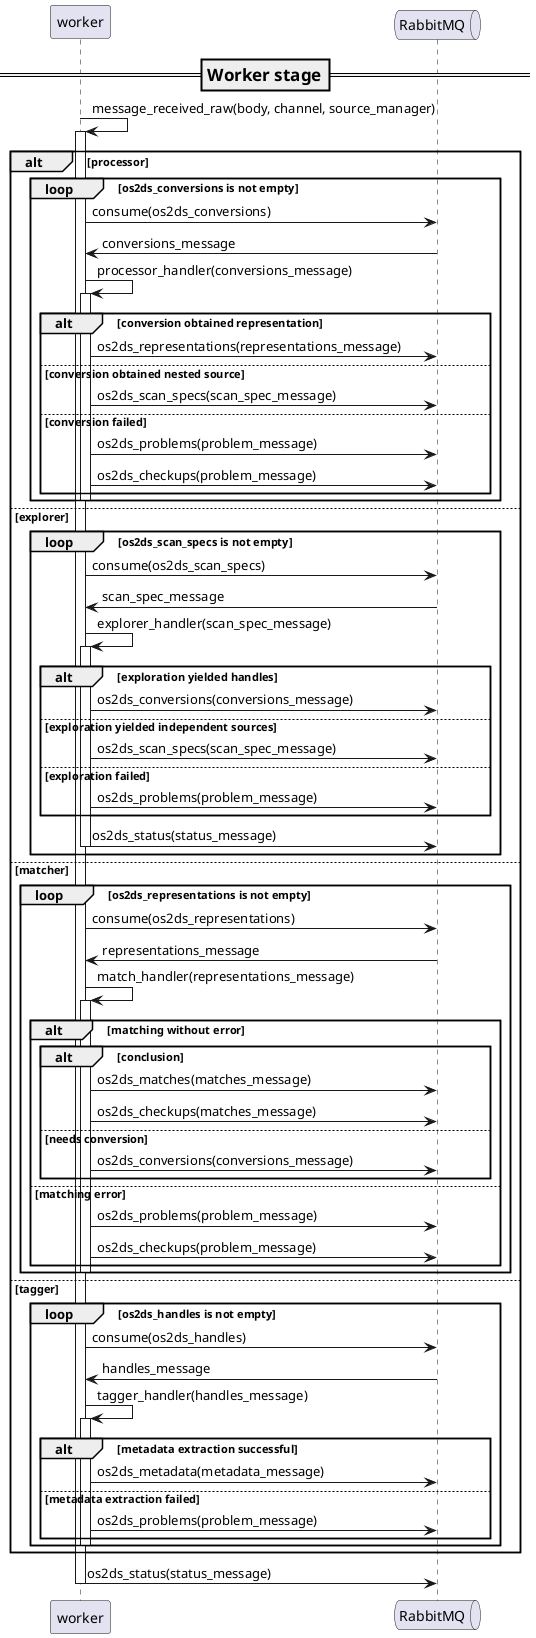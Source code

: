 @startuml
participant worker

queue RabbitMQ as mq


=== Worker stage ==

worker -> worker : message_received_raw(body, channel, source_manager)
activate worker
        alt processor 
                loop os2ds_conversions is not empty
                        worker -> mq : consume(os2ds_conversions)
                        mq -> worker : conversions_message
                        worker -> worker : processor_handler(conversions_message)
                        activate worker
                                alt conversion obtained representation
                                        worker -> mq : os2ds_representations(representations_message)
                                else conversion obtained nested source
                                        worker -> mq : os2ds_scan_specs(scan_spec_message)
                                else conversion failed
                                        worker -> mq : os2ds_problems(problem_message)
                                        worker -> mq : os2ds_checkups(problem_message)
                                end
                        deactivate worker
                end
        else explorer 
                loop os2ds_scan_specs is not empty
                        worker -> mq : consume(os2ds_scan_specs)
                        mq -> worker : scan_spec_message
                        worker -> worker : explorer_handler(scan_spec_message)
                        activate worker
                                alt exploration yielded handles
                                        worker -> mq : os2ds_conversions(conversions_message)
                                else exploration yielded independent sources
                                        worker -> mq : os2ds_scan_specs(scan_spec_message)
                                else exploration failed
                                        worker -> mq : os2ds_problems(problem_message)
                                end

                                worker -> mq : os2ds_status(status_message)
                        deactivate worker
                end
        else matcher
                loop os2ds_representations is not empty
                        worker -> mq : consume(os2ds_representations)
                        mq -> worker : representations_message
                        worker -> worker : match_handler(representations_message)
                        activate worker
                                alt matching without error
                                        alt conclusion
                                                worker -> mq : os2ds_matches(matches_message)
                                                worker -> mq : os2ds_checkups(matches_message)
                                        else needs conversion
                                                worker -> mq : os2ds_conversions(conversions_message)
                                        end
                                else matching error
                                        worker -> mq : os2ds_problems(problem_message)
                                        worker -> mq : os2ds_checkups(problem_message)
                                end
                        deactivate worker
                end
        else tagger
                loop os2ds_handles is not empty
                        worker -> mq : consume(os2ds_handles)
                        mq -> worker : handles_message
                        worker -> worker : tagger_handler(handles_message)
                        activate worker
                                alt metadata extraction successful
                                        worker -> mq : os2ds_metadata(metadata_message)
                                else metadata extraction failed
                                        worker -> mq : os2ds_problems(problem_message)
                                end
                        deactivate worker
                end
        end
        worker -> mq : os2ds_status(status_message)
deactivate worker

@enduml
